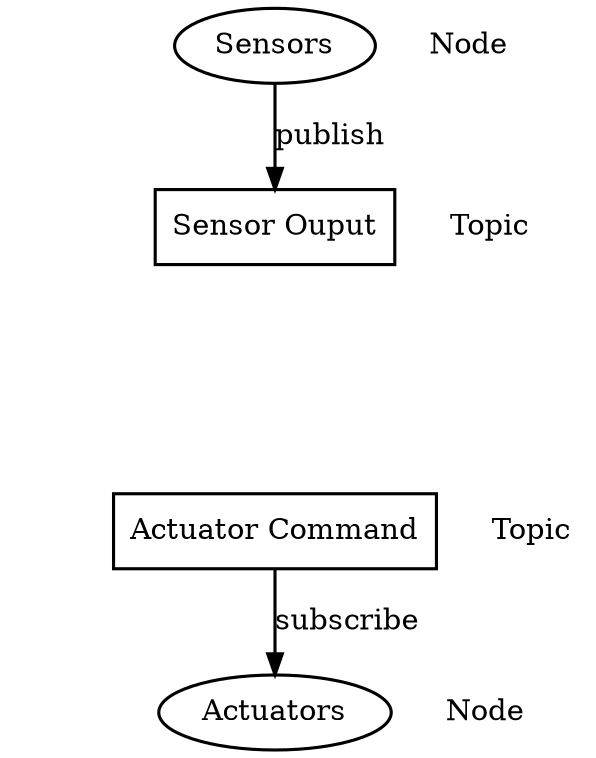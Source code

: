 digraph {
	edge [penwidth=1.5]
	node [penwidth=1.5]
	
	//Nodes
	node [shape=ellipse,style=filled,fillcolor=white];
	sensors_img[shape=plaintext, label="", image="camera_small.jpg"];
	actuators_img[shape=plaintext, label="", image="wheels_small.jpg"];
	sensors[label="Sensors"];
	actuators[label="Actuators"];
	mystery_node[label="?",style=invis];

	sensors_side[shape=plaintext, label="Node"];
	actuators_side[shape=plaintext, label="Node"];
	{rank=same;sensors_img;sensors;sensors_side}
	{rank=same;actuators_img;actuators;actuators_side}

	//Topics
	node [shape=box,fillcolor=white];
	image[label="Sensor Ouput"];
	wheels_cmd[label="Actuator Command"];
	image_side[shape=plaintext, label="Topic"];
	wheels_cmd_side[shape=plaintext, label="Topic"];
	{rank=same;image;image_side}
	{rank=same;wheels_cmd;wheels_cmd_side}

	//Edges
	sensors->image[label="publish"];
	image->mystery_node[style=invis];
	mystery_node->wheels_cmd[style=invis];
	wheels_cmd->actuators[label="subscribe"];
}